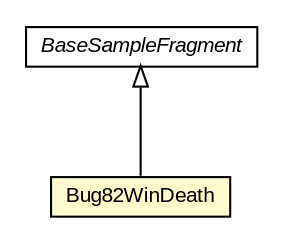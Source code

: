 #!/usr/local/bin/dot
#
# Class diagram 
# Generated by UMLGraph version R5_6-24-gf6e263 (http://www.umlgraph.org/)
#

digraph G {
	edge [fontname="arial",fontsize=10,labelfontname="arial",labelfontsize=10];
	node [fontname="arial",fontsize=10,shape=plaintext];
	nodesep=0.25;
	ranksep=0.5;
	// org.osmdroid.bugtestfragments.Bug82WinDeath
	c30538 [label=<<table title="org.osmdroid.bugtestfragments.Bug82WinDeath" border="0" cellborder="1" cellspacing="0" cellpadding="2" port="p" bgcolor="lemonChiffon" href="./Bug82WinDeath.html">
		<tr><td><table border="0" cellspacing="0" cellpadding="1">
<tr><td align="center" balign="center"> Bug82WinDeath </td></tr>
		</table></td></tr>
		</table>>, URL="./Bug82WinDeath.html", fontname="arial", fontcolor="black", fontsize=10.0];
	// org.osmdroid.samplefragments.BaseSampleFragment
	c30574 [label=<<table title="org.osmdroid.samplefragments.BaseSampleFragment" border="0" cellborder="1" cellspacing="0" cellpadding="2" port="p" href="../samplefragments/BaseSampleFragment.html">
		<tr><td><table border="0" cellspacing="0" cellpadding="1">
<tr><td align="center" balign="center"><font face="arial italic"> BaseSampleFragment </font></td></tr>
		</table></td></tr>
		</table>>, URL="../samplefragments/BaseSampleFragment.html", fontname="arial", fontcolor="black", fontsize=10.0];
	//org.osmdroid.bugtestfragments.Bug82WinDeath extends org.osmdroid.samplefragments.BaseSampleFragment
	c30574:p -> c30538:p [dir=back,arrowtail=empty];
}

